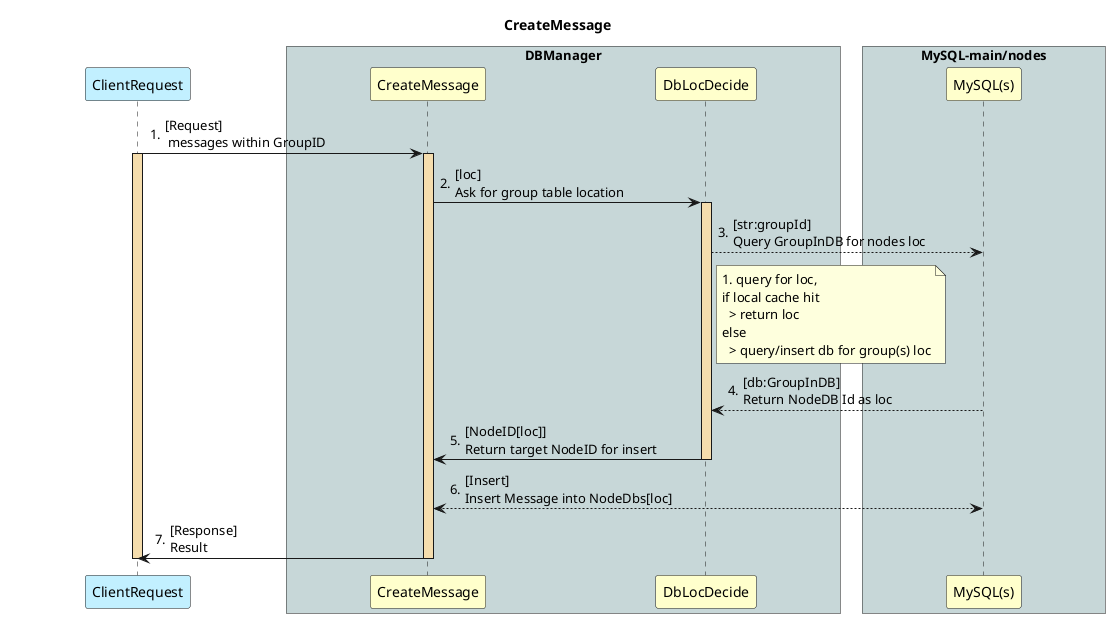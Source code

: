 @startuml

title CreateMessage

skinparam ParticipantPadding 80
skinparam BoxPadding 10

participant "ClientRequest" as UsrMsg #APPLICATION

box "DBManager" #C7D7D8
participant "CreateMessage" as DBWriter #BUSINESS
participant "DbLocDecide" as DBBroker #BUSINESS
end box

box "MySQL-main/nodes" #C7D7D8
participant "MySQL(s)" as Dbs #BUSINESS
end box

autonumber "0."

UsrMsg -> DBWriter : [Request]\n messages within GroupID
activate UsrMsg #F5DDAD

activate DBWriter #F5DDAD
DBWriter -> DBBroker : [loc]\nAsk for group table location


activate DBBroker #F5DDAD
DBBroker --> Dbs : [str:groupId]\nQuery GroupInDB for nodes loc
note right of DBBroker
# query for loc,
if local cache hit
  > return loc
else
  > query/insert db for group(s) loc
end note
DBBroker <-- Dbs : [db:GroupInDB]\nReturn NodeDB Id as loc

DBWriter <- DBBroker : [NodeID[loc]]\nReturn target NodeID for insert
deactivate DBBroker

DBWriter <--> Dbs : [Insert]\nInsert Message into NodeDbs[loc]

DBWriter -> UsrMsg : [Response]\nResult
deactivate DBWriter

deactivate UsrMsg

@enduml